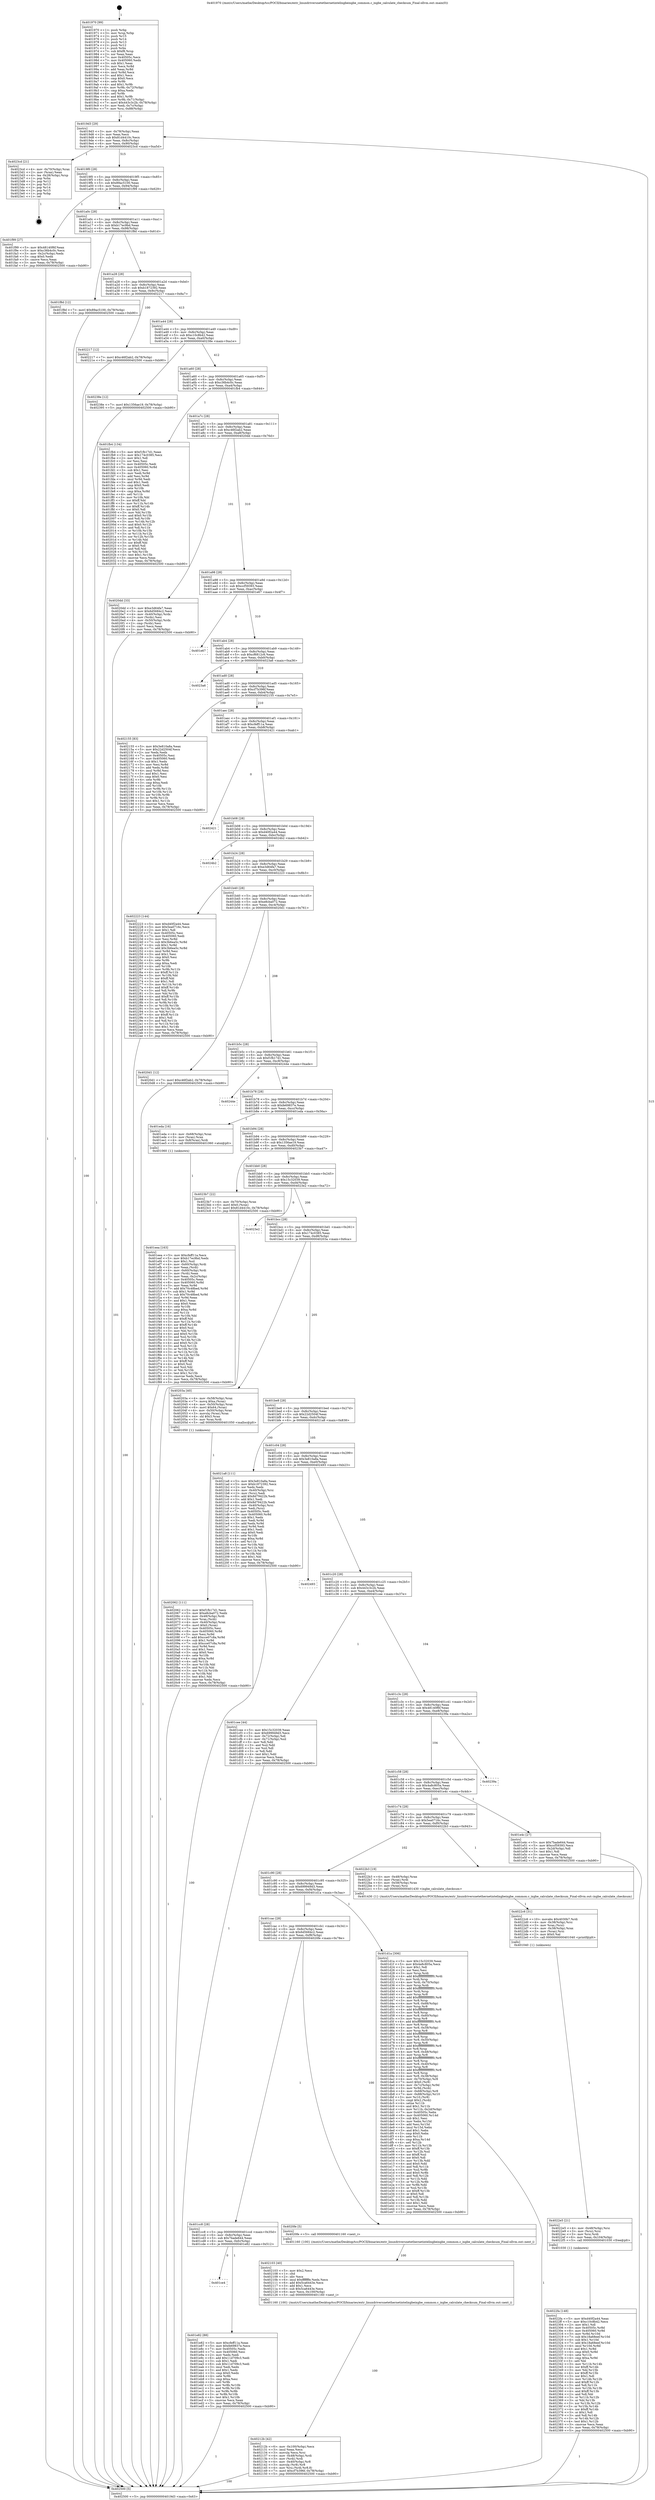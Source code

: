 digraph "0x401970" {
  label = "0x401970 (/mnt/c/Users/mathe/Desktop/tcc/POCII/binaries/extr_linuxdriversnetethernetintelixgbeixgbe_common.c_ixgbe_calculate_checksum_Final-ollvm.out::main(0))"
  labelloc = "t"
  node[shape=record]

  Entry [label="",width=0.3,height=0.3,shape=circle,fillcolor=black,style=filled]
  "0x4019d3" [label="{
     0x4019d3 [29]\l
     | [instrs]\l
     &nbsp;&nbsp;0x4019d3 \<+3\>: mov -0x78(%rbp),%eax\l
     &nbsp;&nbsp;0x4019d6 \<+2\>: mov %eax,%ecx\l
     &nbsp;&nbsp;0x4019d8 \<+6\>: sub $0x81d4410c,%ecx\l
     &nbsp;&nbsp;0x4019de \<+6\>: mov %eax,-0x8c(%rbp)\l
     &nbsp;&nbsp;0x4019e4 \<+6\>: mov %ecx,-0x90(%rbp)\l
     &nbsp;&nbsp;0x4019ea \<+6\>: je 00000000004023cd \<main+0xa5d\>\l
  }"]
  "0x4023cd" [label="{
     0x4023cd [21]\l
     | [instrs]\l
     &nbsp;&nbsp;0x4023cd \<+4\>: mov -0x70(%rbp),%rax\l
     &nbsp;&nbsp;0x4023d1 \<+2\>: mov (%rax),%eax\l
     &nbsp;&nbsp;0x4023d3 \<+4\>: lea -0x28(%rbp),%rsp\l
     &nbsp;&nbsp;0x4023d7 \<+1\>: pop %rbx\l
     &nbsp;&nbsp;0x4023d8 \<+2\>: pop %r12\l
     &nbsp;&nbsp;0x4023da \<+2\>: pop %r13\l
     &nbsp;&nbsp;0x4023dc \<+2\>: pop %r14\l
     &nbsp;&nbsp;0x4023de \<+2\>: pop %r15\l
     &nbsp;&nbsp;0x4023e0 \<+1\>: pop %rbp\l
     &nbsp;&nbsp;0x4023e1 \<+1\>: ret\l
  }"]
  "0x4019f0" [label="{
     0x4019f0 [28]\l
     | [instrs]\l
     &nbsp;&nbsp;0x4019f0 \<+5\>: jmp 00000000004019f5 \<main+0x85\>\l
     &nbsp;&nbsp;0x4019f5 \<+6\>: mov -0x8c(%rbp),%eax\l
     &nbsp;&nbsp;0x4019fb \<+5\>: sub $0x89ac5100,%eax\l
     &nbsp;&nbsp;0x401a00 \<+6\>: mov %eax,-0x94(%rbp)\l
     &nbsp;&nbsp;0x401a06 \<+6\>: je 0000000000401f99 \<main+0x629\>\l
  }"]
  Exit [label="",width=0.3,height=0.3,shape=circle,fillcolor=black,style=filled,peripheries=2]
  "0x401f99" [label="{
     0x401f99 [27]\l
     | [instrs]\l
     &nbsp;&nbsp;0x401f99 \<+5\>: mov $0x48140f6f,%eax\l
     &nbsp;&nbsp;0x401f9e \<+5\>: mov $0xc36b4c0c,%ecx\l
     &nbsp;&nbsp;0x401fa3 \<+3\>: mov -0x2c(%rbp),%edx\l
     &nbsp;&nbsp;0x401fa6 \<+3\>: cmp $0x0,%edx\l
     &nbsp;&nbsp;0x401fa9 \<+3\>: cmove %ecx,%eax\l
     &nbsp;&nbsp;0x401fac \<+3\>: mov %eax,-0x78(%rbp)\l
     &nbsp;&nbsp;0x401faf \<+5\>: jmp 0000000000402500 \<main+0xb90\>\l
  }"]
  "0x401a0c" [label="{
     0x401a0c [28]\l
     | [instrs]\l
     &nbsp;&nbsp;0x401a0c \<+5\>: jmp 0000000000401a11 \<main+0xa1\>\l
     &nbsp;&nbsp;0x401a11 \<+6\>: mov -0x8c(%rbp),%eax\l
     &nbsp;&nbsp;0x401a17 \<+5\>: sub $0xb17ec9bd,%eax\l
     &nbsp;&nbsp;0x401a1c \<+6\>: mov %eax,-0x98(%rbp)\l
     &nbsp;&nbsp;0x401a22 \<+6\>: je 0000000000401f8d \<main+0x61d\>\l
  }"]
  "0x4022fa" [label="{
     0x4022fa [148]\l
     | [instrs]\l
     &nbsp;&nbsp;0x4022fa \<+5\>: mov $0xd40f2a44,%eax\l
     &nbsp;&nbsp;0x4022ff \<+5\>: mov $0xc10c8b42,%ecx\l
     &nbsp;&nbsp;0x402304 \<+2\>: mov $0x1,%dl\l
     &nbsp;&nbsp;0x402306 \<+8\>: mov 0x40505c,%r8d\l
     &nbsp;&nbsp;0x40230e \<+8\>: mov 0x405060,%r9d\l
     &nbsp;&nbsp;0x402316 \<+3\>: mov %r8d,%r10d\l
     &nbsp;&nbsp;0x402319 \<+7\>: sub $0x18a68eef,%r10d\l
     &nbsp;&nbsp;0x402320 \<+4\>: sub $0x1,%r10d\l
     &nbsp;&nbsp;0x402324 \<+7\>: add $0x18a68eef,%r10d\l
     &nbsp;&nbsp;0x40232b \<+4\>: imul %r10d,%r8d\l
     &nbsp;&nbsp;0x40232f \<+4\>: and $0x1,%r8d\l
     &nbsp;&nbsp;0x402333 \<+4\>: cmp $0x0,%r8d\l
     &nbsp;&nbsp;0x402337 \<+4\>: sete %r11b\l
     &nbsp;&nbsp;0x40233b \<+4\>: cmp $0xa,%r9d\l
     &nbsp;&nbsp;0x40233f \<+3\>: setl %bl\l
     &nbsp;&nbsp;0x402342 \<+3\>: mov %r11b,%r14b\l
     &nbsp;&nbsp;0x402345 \<+4\>: xor $0xff,%r14b\l
     &nbsp;&nbsp;0x402349 \<+3\>: mov %bl,%r15b\l
     &nbsp;&nbsp;0x40234c \<+4\>: xor $0xff,%r15b\l
     &nbsp;&nbsp;0x402350 \<+3\>: xor $0x1,%dl\l
     &nbsp;&nbsp;0x402353 \<+3\>: mov %r14b,%r12b\l
     &nbsp;&nbsp;0x402356 \<+4\>: and $0xff,%r12b\l
     &nbsp;&nbsp;0x40235a \<+3\>: and %dl,%r11b\l
     &nbsp;&nbsp;0x40235d \<+3\>: mov %r15b,%r13b\l
     &nbsp;&nbsp;0x402360 \<+4\>: and $0xff,%r13b\l
     &nbsp;&nbsp;0x402364 \<+2\>: and %dl,%bl\l
     &nbsp;&nbsp;0x402366 \<+3\>: or %r11b,%r12b\l
     &nbsp;&nbsp;0x402369 \<+3\>: or %bl,%r13b\l
     &nbsp;&nbsp;0x40236c \<+3\>: xor %r13b,%r12b\l
     &nbsp;&nbsp;0x40236f \<+3\>: or %r15b,%r14b\l
     &nbsp;&nbsp;0x402372 \<+4\>: xor $0xff,%r14b\l
     &nbsp;&nbsp;0x402376 \<+3\>: or $0x1,%dl\l
     &nbsp;&nbsp;0x402379 \<+3\>: and %dl,%r14b\l
     &nbsp;&nbsp;0x40237c \<+3\>: or %r14b,%r12b\l
     &nbsp;&nbsp;0x40237f \<+4\>: test $0x1,%r12b\l
     &nbsp;&nbsp;0x402383 \<+3\>: cmovne %ecx,%eax\l
     &nbsp;&nbsp;0x402386 \<+3\>: mov %eax,-0x78(%rbp)\l
     &nbsp;&nbsp;0x402389 \<+5\>: jmp 0000000000402500 \<main+0xb90\>\l
  }"]
  "0x401f8d" [label="{
     0x401f8d [12]\l
     | [instrs]\l
     &nbsp;&nbsp;0x401f8d \<+7\>: movl $0x89ac5100,-0x78(%rbp)\l
     &nbsp;&nbsp;0x401f94 \<+5\>: jmp 0000000000402500 \<main+0xb90\>\l
  }"]
  "0x401a28" [label="{
     0x401a28 [28]\l
     | [instrs]\l
     &nbsp;&nbsp;0x401a28 \<+5\>: jmp 0000000000401a2d \<main+0xbd\>\l
     &nbsp;&nbsp;0x401a2d \<+6\>: mov -0x8c(%rbp),%eax\l
     &nbsp;&nbsp;0x401a33 \<+5\>: sub $0xb1872392,%eax\l
     &nbsp;&nbsp;0x401a38 \<+6\>: mov %eax,-0x9c(%rbp)\l
     &nbsp;&nbsp;0x401a3e \<+6\>: je 0000000000402217 \<main+0x8a7\>\l
  }"]
  "0x4022e5" [label="{
     0x4022e5 [21]\l
     | [instrs]\l
     &nbsp;&nbsp;0x4022e5 \<+4\>: mov -0x48(%rbp),%rsi\l
     &nbsp;&nbsp;0x4022e9 \<+3\>: mov (%rsi),%rsi\l
     &nbsp;&nbsp;0x4022ec \<+3\>: mov %rsi,%rdi\l
     &nbsp;&nbsp;0x4022ef \<+6\>: mov %eax,-0x104(%rbp)\l
     &nbsp;&nbsp;0x4022f5 \<+5\>: call 0000000000401030 \<free@plt\>\l
     | [calls]\l
     &nbsp;&nbsp;0x401030 \{1\} (unknown)\l
  }"]
  "0x402217" [label="{
     0x402217 [12]\l
     | [instrs]\l
     &nbsp;&nbsp;0x402217 \<+7\>: movl $0xc46f2ab2,-0x78(%rbp)\l
     &nbsp;&nbsp;0x40221e \<+5\>: jmp 0000000000402500 \<main+0xb90\>\l
  }"]
  "0x401a44" [label="{
     0x401a44 [28]\l
     | [instrs]\l
     &nbsp;&nbsp;0x401a44 \<+5\>: jmp 0000000000401a49 \<main+0xd9\>\l
     &nbsp;&nbsp;0x401a49 \<+6\>: mov -0x8c(%rbp),%eax\l
     &nbsp;&nbsp;0x401a4f \<+5\>: sub $0xc10c8b42,%eax\l
     &nbsp;&nbsp;0x401a54 \<+6\>: mov %eax,-0xa0(%rbp)\l
     &nbsp;&nbsp;0x401a5a \<+6\>: je 000000000040238e \<main+0xa1e\>\l
  }"]
  "0x4022c6" [label="{
     0x4022c6 [31]\l
     | [instrs]\l
     &nbsp;&nbsp;0x4022c6 \<+10\>: movabs $0x4030b7,%rdi\l
     &nbsp;&nbsp;0x4022d0 \<+4\>: mov -0x38(%rbp),%rsi\l
     &nbsp;&nbsp;0x4022d4 \<+3\>: mov %rax,(%rsi)\l
     &nbsp;&nbsp;0x4022d7 \<+4\>: mov -0x38(%rbp),%rax\l
     &nbsp;&nbsp;0x4022db \<+3\>: mov (%rax),%rsi\l
     &nbsp;&nbsp;0x4022de \<+2\>: mov $0x0,%al\l
     &nbsp;&nbsp;0x4022e0 \<+5\>: call 0000000000401040 \<printf@plt\>\l
     | [calls]\l
     &nbsp;&nbsp;0x401040 \{1\} (unknown)\l
  }"]
  "0x40238e" [label="{
     0x40238e [12]\l
     | [instrs]\l
     &nbsp;&nbsp;0x40238e \<+7\>: movl $0x1356ae19,-0x78(%rbp)\l
     &nbsp;&nbsp;0x402395 \<+5\>: jmp 0000000000402500 \<main+0xb90\>\l
  }"]
  "0x401a60" [label="{
     0x401a60 [28]\l
     | [instrs]\l
     &nbsp;&nbsp;0x401a60 \<+5\>: jmp 0000000000401a65 \<main+0xf5\>\l
     &nbsp;&nbsp;0x401a65 \<+6\>: mov -0x8c(%rbp),%eax\l
     &nbsp;&nbsp;0x401a6b \<+5\>: sub $0xc36b4c0c,%eax\l
     &nbsp;&nbsp;0x401a70 \<+6\>: mov %eax,-0xa4(%rbp)\l
     &nbsp;&nbsp;0x401a76 \<+6\>: je 0000000000401fb4 \<main+0x644\>\l
  }"]
  "0x40212b" [label="{
     0x40212b [42]\l
     | [instrs]\l
     &nbsp;&nbsp;0x40212b \<+6\>: mov -0x100(%rbp),%ecx\l
     &nbsp;&nbsp;0x402131 \<+3\>: imul %eax,%ecx\l
     &nbsp;&nbsp;0x402134 \<+3\>: movslq %ecx,%rsi\l
     &nbsp;&nbsp;0x402137 \<+4\>: mov -0x48(%rbp),%rdi\l
     &nbsp;&nbsp;0x40213b \<+3\>: mov (%rdi),%rdi\l
     &nbsp;&nbsp;0x40213e \<+4\>: mov -0x40(%rbp),%r8\l
     &nbsp;&nbsp;0x402142 \<+3\>: movslq (%r8),%r8\l
     &nbsp;&nbsp;0x402145 \<+4\>: mov %rsi,(%rdi,%r8,8)\l
     &nbsp;&nbsp;0x402149 \<+7\>: movl $0xcf7b396f,-0x78(%rbp)\l
     &nbsp;&nbsp;0x402150 \<+5\>: jmp 0000000000402500 \<main+0xb90\>\l
  }"]
  "0x401fb4" [label="{
     0x401fb4 [134]\l
     | [instrs]\l
     &nbsp;&nbsp;0x401fb4 \<+5\>: mov $0xf1fb17d1,%eax\l
     &nbsp;&nbsp;0x401fb9 \<+5\>: mov $0x174c0385,%ecx\l
     &nbsp;&nbsp;0x401fbe \<+2\>: mov $0x1,%dl\l
     &nbsp;&nbsp;0x401fc0 \<+2\>: xor %esi,%esi\l
     &nbsp;&nbsp;0x401fc2 \<+7\>: mov 0x40505c,%edi\l
     &nbsp;&nbsp;0x401fc9 \<+8\>: mov 0x405060,%r8d\l
     &nbsp;&nbsp;0x401fd1 \<+3\>: sub $0x1,%esi\l
     &nbsp;&nbsp;0x401fd4 \<+3\>: mov %edi,%r9d\l
     &nbsp;&nbsp;0x401fd7 \<+3\>: add %esi,%r9d\l
     &nbsp;&nbsp;0x401fda \<+4\>: imul %r9d,%edi\l
     &nbsp;&nbsp;0x401fde \<+3\>: and $0x1,%edi\l
     &nbsp;&nbsp;0x401fe1 \<+3\>: cmp $0x0,%edi\l
     &nbsp;&nbsp;0x401fe4 \<+4\>: sete %r10b\l
     &nbsp;&nbsp;0x401fe8 \<+4\>: cmp $0xa,%r8d\l
     &nbsp;&nbsp;0x401fec \<+4\>: setl %r11b\l
     &nbsp;&nbsp;0x401ff0 \<+3\>: mov %r10b,%bl\l
     &nbsp;&nbsp;0x401ff3 \<+3\>: xor $0xff,%bl\l
     &nbsp;&nbsp;0x401ff6 \<+3\>: mov %r11b,%r14b\l
     &nbsp;&nbsp;0x401ff9 \<+4\>: xor $0xff,%r14b\l
     &nbsp;&nbsp;0x401ffd \<+3\>: xor $0x0,%dl\l
     &nbsp;&nbsp;0x402000 \<+3\>: mov %bl,%r15b\l
     &nbsp;&nbsp;0x402003 \<+4\>: and $0x0,%r15b\l
     &nbsp;&nbsp;0x402007 \<+3\>: and %dl,%r10b\l
     &nbsp;&nbsp;0x40200a \<+3\>: mov %r14b,%r12b\l
     &nbsp;&nbsp;0x40200d \<+4\>: and $0x0,%r12b\l
     &nbsp;&nbsp;0x402011 \<+3\>: and %dl,%r11b\l
     &nbsp;&nbsp;0x402014 \<+3\>: or %r10b,%r15b\l
     &nbsp;&nbsp;0x402017 \<+3\>: or %r11b,%r12b\l
     &nbsp;&nbsp;0x40201a \<+3\>: xor %r12b,%r15b\l
     &nbsp;&nbsp;0x40201d \<+3\>: or %r14b,%bl\l
     &nbsp;&nbsp;0x402020 \<+3\>: xor $0xff,%bl\l
     &nbsp;&nbsp;0x402023 \<+3\>: or $0x0,%dl\l
     &nbsp;&nbsp;0x402026 \<+2\>: and %dl,%bl\l
     &nbsp;&nbsp;0x402028 \<+3\>: or %bl,%r15b\l
     &nbsp;&nbsp;0x40202b \<+4\>: test $0x1,%r15b\l
     &nbsp;&nbsp;0x40202f \<+3\>: cmovne %ecx,%eax\l
     &nbsp;&nbsp;0x402032 \<+3\>: mov %eax,-0x78(%rbp)\l
     &nbsp;&nbsp;0x402035 \<+5\>: jmp 0000000000402500 \<main+0xb90\>\l
  }"]
  "0x401a7c" [label="{
     0x401a7c [28]\l
     | [instrs]\l
     &nbsp;&nbsp;0x401a7c \<+5\>: jmp 0000000000401a81 \<main+0x111\>\l
     &nbsp;&nbsp;0x401a81 \<+6\>: mov -0x8c(%rbp),%eax\l
     &nbsp;&nbsp;0x401a87 \<+5\>: sub $0xc46f2ab2,%eax\l
     &nbsp;&nbsp;0x401a8c \<+6\>: mov %eax,-0xa8(%rbp)\l
     &nbsp;&nbsp;0x401a92 \<+6\>: je 00000000004020dd \<main+0x76d\>\l
  }"]
  "0x402103" [label="{
     0x402103 [40]\l
     | [instrs]\l
     &nbsp;&nbsp;0x402103 \<+5\>: mov $0x2,%ecx\l
     &nbsp;&nbsp;0x402108 \<+1\>: cltd\l
     &nbsp;&nbsp;0x402109 \<+2\>: idiv %ecx\l
     &nbsp;&nbsp;0x40210b \<+6\>: imul $0xfffffffe,%edx,%ecx\l
     &nbsp;&nbsp;0x402111 \<+6\>: add $0x5ca6443e,%ecx\l
     &nbsp;&nbsp;0x402117 \<+3\>: add $0x1,%ecx\l
     &nbsp;&nbsp;0x40211a \<+6\>: sub $0x5ca6443e,%ecx\l
     &nbsp;&nbsp;0x402120 \<+6\>: mov %ecx,-0x100(%rbp)\l
     &nbsp;&nbsp;0x402126 \<+5\>: call 0000000000401160 \<next_i\>\l
     | [calls]\l
     &nbsp;&nbsp;0x401160 \{100\} (/mnt/c/Users/mathe/Desktop/tcc/POCII/binaries/extr_linuxdriversnetethernetintelixgbeixgbe_common.c_ixgbe_calculate_checksum_Final-ollvm.out::next_i)\l
  }"]
  "0x4020dd" [label="{
     0x4020dd [33]\l
     | [instrs]\l
     &nbsp;&nbsp;0x4020dd \<+5\>: mov $0xe3d64fa7,%eax\l
     &nbsp;&nbsp;0x4020e2 \<+5\>: mov $0x6d5684c2,%ecx\l
     &nbsp;&nbsp;0x4020e7 \<+4\>: mov -0x40(%rbp),%rdx\l
     &nbsp;&nbsp;0x4020eb \<+2\>: mov (%rdx),%esi\l
     &nbsp;&nbsp;0x4020ed \<+4\>: mov -0x50(%rbp),%rdx\l
     &nbsp;&nbsp;0x4020f1 \<+2\>: cmp (%rdx),%esi\l
     &nbsp;&nbsp;0x4020f3 \<+3\>: cmovl %ecx,%eax\l
     &nbsp;&nbsp;0x4020f6 \<+3\>: mov %eax,-0x78(%rbp)\l
     &nbsp;&nbsp;0x4020f9 \<+5\>: jmp 0000000000402500 \<main+0xb90\>\l
  }"]
  "0x401a98" [label="{
     0x401a98 [28]\l
     | [instrs]\l
     &nbsp;&nbsp;0x401a98 \<+5\>: jmp 0000000000401a9d \<main+0x12d\>\l
     &nbsp;&nbsp;0x401a9d \<+6\>: mov -0x8c(%rbp),%eax\l
     &nbsp;&nbsp;0x401aa3 \<+5\>: sub $0xccf59393,%eax\l
     &nbsp;&nbsp;0x401aa8 \<+6\>: mov %eax,-0xac(%rbp)\l
     &nbsp;&nbsp;0x401aae \<+6\>: je 0000000000401e67 \<main+0x4f7\>\l
  }"]
  "0x402062" [label="{
     0x402062 [111]\l
     | [instrs]\l
     &nbsp;&nbsp;0x402062 \<+5\>: mov $0xf1fb17d1,%ecx\l
     &nbsp;&nbsp;0x402067 \<+5\>: mov $0xe8cba072,%edx\l
     &nbsp;&nbsp;0x40206c \<+4\>: mov -0x48(%rbp),%rdi\l
     &nbsp;&nbsp;0x402070 \<+3\>: mov %rax,(%rdi)\l
     &nbsp;&nbsp;0x402073 \<+4\>: mov -0x40(%rbp),%rax\l
     &nbsp;&nbsp;0x402077 \<+6\>: movl $0x0,(%rax)\l
     &nbsp;&nbsp;0x40207d \<+7\>: mov 0x40505c,%esi\l
     &nbsp;&nbsp;0x402084 \<+8\>: mov 0x405060,%r8d\l
     &nbsp;&nbsp;0x40208c \<+3\>: mov %esi,%r9d\l
     &nbsp;&nbsp;0x40208f \<+7\>: add $0xcce07c8a,%r9d\l
     &nbsp;&nbsp;0x402096 \<+4\>: sub $0x1,%r9d\l
     &nbsp;&nbsp;0x40209a \<+7\>: sub $0xcce07c8a,%r9d\l
     &nbsp;&nbsp;0x4020a1 \<+4\>: imul %r9d,%esi\l
     &nbsp;&nbsp;0x4020a5 \<+3\>: and $0x1,%esi\l
     &nbsp;&nbsp;0x4020a8 \<+3\>: cmp $0x0,%esi\l
     &nbsp;&nbsp;0x4020ab \<+4\>: sete %r10b\l
     &nbsp;&nbsp;0x4020af \<+4\>: cmp $0xa,%r8d\l
     &nbsp;&nbsp;0x4020b3 \<+4\>: setl %r11b\l
     &nbsp;&nbsp;0x4020b7 \<+3\>: mov %r10b,%bl\l
     &nbsp;&nbsp;0x4020ba \<+3\>: and %r11b,%bl\l
     &nbsp;&nbsp;0x4020bd \<+3\>: xor %r11b,%r10b\l
     &nbsp;&nbsp;0x4020c0 \<+3\>: or %r10b,%bl\l
     &nbsp;&nbsp;0x4020c3 \<+3\>: test $0x1,%bl\l
     &nbsp;&nbsp;0x4020c6 \<+3\>: cmovne %edx,%ecx\l
     &nbsp;&nbsp;0x4020c9 \<+3\>: mov %ecx,-0x78(%rbp)\l
     &nbsp;&nbsp;0x4020cc \<+5\>: jmp 0000000000402500 \<main+0xb90\>\l
  }"]
  "0x401e67" [label="{
     0x401e67\l
  }", style=dashed]
  "0x401ab4" [label="{
     0x401ab4 [28]\l
     | [instrs]\l
     &nbsp;&nbsp;0x401ab4 \<+5\>: jmp 0000000000401ab9 \<main+0x149\>\l
     &nbsp;&nbsp;0x401ab9 \<+6\>: mov -0x8c(%rbp),%eax\l
     &nbsp;&nbsp;0x401abf \<+5\>: sub $0xcf6812c6,%eax\l
     &nbsp;&nbsp;0x401ac4 \<+6\>: mov %eax,-0xb0(%rbp)\l
     &nbsp;&nbsp;0x401aca \<+6\>: je 00000000004023a6 \<main+0xa36\>\l
  }"]
  "0x401eea" [label="{
     0x401eea [163]\l
     | [instrs]\l
     &nbsp;&nbsp;0x401eea \<+5\>: mov $0xcfeff11a,%ecx\l
     &nbsp;&nbsp;0x401eef \<+5\>: mov $0xb17ec9bd,%edx\l
     &nbsp;&nbsp;0x401ef4 \<+3\>: mov $0x1,%sil\l
     &nbsp;&nbsp;0x401ef7 \<+4\>: mov -0x60(%rbp),%rdi\l
     &nbsp;&nbsp;0x401efb \<+2\>: mov %eax,(%rdi)\l
     &nbsp;&nbsp;0x401efd \<+4\>: mov -0x60(%rbp),%rdi\l
     &nbsp;&nbsp;0x401f01 \<+2\>: mov (%rdi),%eax\l
     &nbsp;&nbsp;0x401f03 \<+3\>: mov %eax,-0x2c(%rbp)\l
     &nbsp;&nbsp;0x401f06 \<+7\>: mov 0x40505c,%eax\l
     &nbsp;&nbsp;0x401f0d \<+8\>: mov 0x405060,%r8d\l
     &nbsp;&nbsp;0x401f15 \<+3\>: mov %eax,%r9d\l
     &nbsp;&nbsp;0x401f18 \<+7\>: add $0x70c48bed,%r9d\l
     &nbsp;&nbsp;0x401f1f \<+4\>: sub $0x1,%r9d\l
     &nbsp;&nbsp;0x401f23 \<+7\>: sub $0x70c48bed,%r9d\l
     &nbsp;&nbsp;0x401f2a \<+4\>: imul %r9d,%eax\l
     &nbsp;&nbsp;0x401f2e \<+3\>: and $0x1,%eax\l
     &nbsp;&nbsp;0x401f31 \<+3\>: cmp $0x0,%eax\l
     &nbsp;&nbsp;0x401f34 \<+4\>: sete %r10b\l
     &nbsp;&nbsp;0x401f38 \<+4\>: cmp $0xa,%r8d\l
     &nbsp;&nbsp;0x401f3c \<+4\>: setl %r11b\l
     &nbsp;&nbsp;0x401f40 \<+3\>: mov %r10b,%bl\l
     &nbsp;&nbsp;0x401f43 \<+3\>: xor $0xff,%bl\l
     &nbsp;&nbsp;0x401f46 \<+3\>: mov %r11b,%r14b\l
     &nbsp;&nbsp;0x401f49 \<+4\>: xor $0xff,%r14b\l
     &nbsp;&nbsp;0x401f4d \<+4\>: xor $0x0,%sil\l
     &nbsp;&nbsp;0x401f51 \<+3\>: mov %bl,%r15b\l
     &nbsp;&nbsp;0x401f54 \<+4\>: and $0x0,%r15b\l
     &nbsp;&nbsp;0x401f58 \<+3\>: and %sil,%r10b\l
     &nbsp;&nbsp;0x401f5b \<+3\>: mov %r14b,%r12b\l
     &nbsp;&nbsp;0x401f5e \<+4\>: and $0x0,%r12b\l
     &nbsp;&nbsp;0x401f62 \<+3\>: and %sil,%r11b\l
     &nbsp;&nbsp;0x401f65 \<+3\>: or %r10b,%r15b\l
     &nbsp;&nbsp;0x401f68 \<+3\>: or %r11b,%r12b\l
     &nbsp;&nbsp;0x401f6b \<+3\>: xor %r12b,%r15b\l
     &nbsp;&nbsp;0x401f6e \<+3\>: or %r14b,%bl\l
     &nbsp;&nbsp;0x401f71 \<+3\>: xor $0xff,%bl\l
     &nbsp;&nbsp;0x401f74 \<+4\>: or $0x0,%sil\l
     &nbsp;&nbsp;0x401f78 \<+3\>: and %sil,%bl\l
     &nbsp;&nbsp;0x401f7b \<+3\>: or %bl,%r15b\l
     &nbsp;&nbsp;0x401f7e \<+4\>: test $0x1,%r15b\l
     &nbsp;&nbsp;0x401f82 \<+3\>: cmovne %edx,%ecx\l
     &nbsp;&nbsp;0x401f85 \<+3\>: mov %ecx,-0x78(%rbp)\l
     &nbsp;&nbsp;0x401f88 \<+5\>: jmp 0000000000402500 \<main+0xb90\>\l
  }"]
  "0x4023a6" [label="{
     0x4023a6\l
  }", style=dashed]
  "0x401ad0" [label="{
     0x401ad0 [28]\l
     | [instrs]\l
     &nbsp;&nbsp;0x401ad0 \<+5\>: jmp 0000000000401ad5 \<main+0x165\>\l
     &nbsp;&nbsp;0x401ad5 \<+6\>: mov -0x8c(%rbp),%eax\l
     &nbsp;&nbsp;0x401adb \<+5\>: sub $0xcf7b396f,%eax\l
     &nbsp;&nbsp;0x401ae0 \<+6\>: mov %eax,-0xb4(%rbp)\l
     &nbsp;&nbsp;0x401ae6 \<+6\>: je 0000000000402155 \<main+0x7e5\>\l
  }"]
  "0x401ce4" [label="{
     0x401ce4\l
  }", style=dashed]
  "0x402155" [label="{
     0x402155 [83]\l
     | [instrs]\l
     &nbsp;&nbsp;0x402155 \<+5\>: mov $0x3e810a8a,%eax\l
     &nbsp;&nbsp;0x40215a \<+5\>: mov $0x22d2504f,%ecx\l
     &nbsp;&nbsp;0x40215f \<+2\>: xor %edx,%edx\l
     &nbsp;&nbsp;0x402161 \<+7\>: mov 0x40505c,%esi\l
     &nbsp;&nbsp;0x402168 \<+7\>: mov 0x405060,%edi\l
     &nbsp;&nbsp;0x40216f \<+3\>: sub $0x1,%edx\l
     &nbsp;&nbsp;0x402172 \<+3\>: mov %esi,%r8d\l
     &nbsp;&nbsp;0x402175 \<+3\>: add %edx,%r8d\l
     &nbsp;&nbsp;0x402178 \<+4\>: imul %r8d,%esi\l
     &nbsp;&nbsp;0x40217c \<+3\>: and $0x1,%esi\l
     &nbsp;&nbsp;0x40217f \<+3\>: cmp $0x0,%esi\l
     &nbsp;&nbsp;0x402182 \<+4\>: sete %r9b\l
     &nbsp;&nbsp;0x402186 \<+3\>: cmp $0xa,%edi\l
     &nbsp;&nbsp;0x402189 \<+4\>: setl %r10b\l
     &nbsp;&nbsp;0x40218d \<+3\>: mov %r9b,%r11b\l
     &nbsp;&nbsp;0x402190 \<+3\>: and %r10b,%r11b\l
     &nbsp;&nbsp;0x402193 \<+3\>: xor %r10b,%r9b\l
     &nbsp;&nbsp;0x402196 \<+3\>: or %r9b,%r11b\l
     &nbsp;&nbsp;0x402199 \<+4\>: test $0x1,%r11b\l
     &nbsp;&nbsp;0x40219d \<+3\>: cmovne %ecx,%eax\l
     &nbsp;&nbsp;0x4021a0 \<+3\>: mov %eax,-0x78(%rbp)\l
     &nbsp;&nbsp;0x4021a3 \<+5\>: jmp 0000000000402500 \<main+0xb90\>\l
  }"]
  "0x401aec" [label="{
     0x401aec [28]\l
     | [instrs]\l
     &nbsp;&nbsp;0x401aec \<+5\>: jmp 0000000000401af1 \<main+0x181\>\l
     &nbsp;&nbsp;0x401af1 \<+6\>: mov -0x8c(%rbp),%eax\l
     &nbsp;&nbsp;0x401af7 \<+5\>: sub $0xcfeff11a,%eax\l
     &nbsp;&nbsp;0x401afc \<+6\>: mov %eax,-0xb8(%rbp)\l
     &nbsp;&nbsp;0x401b02 \<+6\>: je 0000000000402421 \<main+0xab1\>\l
  }"]
  "0x401e82" [label="{
     0x401e82 [88]\l
     | [instrs]\l
     &nbsp;&nbsp;0x401e82 \<+5\>: mov $0xcfeff11a,%eax\l
     &nbsp;&nbsp;0x401e87 \<+5\>: mov $0xfe69837e,%ecx\l
     &nbsp;&nbsp;0x401e8c \<+7\>: mov 0x40505c,%edx\l
     &nbsp;&nbsp;0x401e93 \<+7\>: mov 0x405060,%esi\l
     &nbsp;&nbsp;0x401e9a \<+2\>: mov %edx,%edi\l
     &nbsp;&nbsp;0x401e9c \<+6\>: add $0x11d709c3,%edi\l
     &nbsp;&nbsp;0x401ea2 \<+3\>: sub $0x1,%edi\l
     &nbsp;&nbsp;0x401ea5 \<+6\>: sub $0x11d709c3,%edi\l
     &nbsp;&nbsp;0x401eab \<+3\>: imul %edi,%edx\l
     &nbsp;&nbsp;0x401eae \<+3\>: and $0x1,%edx\l
     &nbsp;&nbsp;0x401eb1 \<+3\>: cmp $0x0,%edx\l
     &nbsp;&nbsp;0x401eb4 \<+4\>: sete %r8b\l
     &nbsp;&nbsp;0x401eb8 \<+3\>: cmp $0xa,%esi\l
     &nbsp;&nbsp;0x401ebb \<+4\>: setl %r9b\l
     &nbsp;&nbsp;0x401ebf \<+3\>: mov %r8b,%r10b\l
     &nbsp;&nbsp;0x401ec2 \<+3\>: and %r9b,%r10b\l
     &nbsp;&nbsp;0x401ec5 \<+3\>: xor %r9b,%r8b\l
     &nbsp;&nbsp;0x401ec8 \<+3\>: or %r8b,%r10b\l
     &nbsp;&nbsp;0x401ecb \<+4\>: test $0x1,%r10b\l
     &nbsp;&nbsp;0x401ecf \<+3\>: cmovne %ecx,%eax\l
     &nbsp;&nbsp;0x401ed2 \<+3\>: mov %eax,-0x78(%rbp)\l
     &nbsp;&nbsp;0x401ed5 \<+5\>: jmp 0000000000402500 \<main+0xb90\>\l
  }"]
  "0x402421" [label="{
     0x402421\l
  }", style=dashed]
  "0x401b08" [label="{
     0x401b08 [28]\l
     | [instrs]\l
     &nbsp;&nbsp;0x401b08 \<+5\>: jmp 0000000000401b0d \<main+0x19d\>\l
     &nbsp;&nbsp;0x401b0d \<+6\>: mov -0x8c(%rbp),%eax\l
     &nbsp;&nbsp;0x401b13 \<+5\>: sub $0xd40f2a44,%eax\l
     &nbsp;&nbsp;0x401b18 \<+6\>: mov %eax,-0xbc(%rbp)\l
     &nbsp;&nbsp;0x401b1e \<+6\>: je 00000000004024b2 \<main+0xb42\>\l
  }"]
  "0x401cc8" [label="{
     0x401cc8 [28]\l
     | [instrs]\l
     &nbsp;&nbsp;0x401cc8 \<+5\>: jmp 0000000000401ccd \<main+0x35d\>\l
     &nbsp;&nbsp;0x401ccd \<+6\>: mov -0x8c(%rbp),%eax\l
     &nbsp;&nbsp;0x401cd3 \<+5\>: sub $0x7bade644,%eax\l
     &nbsp;&nbsp;0x401cd8 \<+6\>: mov %eax,-0xfc(%rbp)\l
     &nbsp;&nbsp;0x401cde \<+6\>: je 0000000000401e82 \<main+0x512\>\l
  }"]
  "0x4024b2" [label="{
     0x4024b2\l
  }", style=dashed]
  "0x401b24" [label="{
     0x401b24 [28]\l
     | [instrs]\l
     &nbsp;&nbsp;0x401b24 \<+5\>: jmp 0000000000401b29 \<main+0x1b9\>\l
     &nbsp;&nbsp;0x401b29 \<+6\>: mov -0x8c(%rbp),%eax\l
     &nbsp;&nbsp;0x401b2f \<+5\>: sub $0xe3d64fa7,%eax\l
     &nbsp;&nbsp;0x401b34 \<+6\>: mov %eax,-0xc0(%rbp)\l
     &nbsp;&nbsp;0x401b3a \<+6\>: je 0000000000402223 \<main+0x8b3\>\l
  }"]
  "0x4020fe" [label="{
     0x4020fe [5]\l
     | [instrs]\l
     &nbsp;&nbsp;0x4020fe \<+5\>: call 0000000000401160 \<next_i\>\l
     | [calls]\l
     &nbsp;&nbsp;0x401160 \{100\} (/mnt/c/Users/mathe/Desktop/tcc/POCII/binaries/extr_linuxdriversnetethernetintelixgbeixgbe_common.c_ixgbe_calculate_checksum_Final-ollvm.out::next_i)\l
  }"]
  "0x402223" [label="{
     0x402223 [144]\l
     | [instrs]\l
     &nbsp;&nbsp;0x402223 \<+5\>: mov $0xd40f2a44,%eax\l
     &nbsp;&nbsp;0x402228 \<+5\>: mov $0x5ea0716c,%ecx\l
     &nbsp;&nbsp;0x40222d \<+2\>: mov $0x1,%dl\l
     &nbsp;&nbsp;0x40222f \<+7\>: mov 0x40505c,%esi\l
     &nbsp;&nbsp;0x402236 \<+7\>: mov 0x405060,%edi\l
     &nbsp;&nbsp;0x40223d \<+3\>: mov %esi,%r8d\l
     &nbsp;&nbsp;0x402240 \<+7\>: sub $0x3b6ea5c,%r8d\l
     &nbsp;&nbsp;0x402247 \<+4\>: sub $0x1,%r8d\l
     &nbsp;&nbsp;0x40224b \<+7\>: add $0x3b6ea5c,%r8d\l
     &nbsp;&nbsp;0x402252 \<+4\>: imul %r8d,%esi\l
     &nbsp;&nbsp;0x402256 \<+3\>: and $0x1,%esi\l
     &nbsp;&nbsp;0x402259 \<+3\>: cmp $0x0,%esi\l
     &nbsp;&nbsp;0x40225c \<+4\>: sete %r9b\l
     &nbsp;&nbsp;0x402260 \<+3\>: cmp $0xa,%edi\l
     &nbsp;&nbsp;0x402263 \<+4\>: setl %r10b\l
     &nbsp;&nbsp;0x402267 \<+3\>: mov %r9b,%r11b\l
     &nbsp;&nbsp;0x40226a \<+4\>: xor $0xff,%r11b\l
     &nbsp;&nbsp;0x40226e \<+3\>: mov %r10b,%bl\l
     &nbsp;&nbsp;0x402271 \<+3\>: xor $0xff,%bl\l
     &nbsp;&nbsp;0x402274 \<+3\>: xor $0x1,%dl\l
     &nbsp;&nbsp;0x402277 \<+3\>: mov %r11b,%r14b\l
     &nbsp;&nbsp;0x40227a \<+4\>: and $0xff,%r14b\l
     &nbsp;&nbsp;0x40227e \<+3\>: and %dl,%r9b\l
     &nbsp;&nbsp;0x402281 \<+3\>: mov %bl,%r15b\l
     &nbsp;&nbsp;0x402284 \<+4\>: and $0xff,%r15b\l
     &nbsp;&nbsp;0x402288 \<+3\>: and %dl,%r10b\l
     &nbsp;&nbsp;0x40228b \<+3\>: or %r9b,%r14b\l
     &nbsp;&nbsp;0x40228e \<+3\>: or %r10b,%r15b\l
     &nbsp;&nbsp;0x402291 \<+3\>: xor %r15b,%r14b\l
     &nbsp;&nbsp;0x402294 \<+3\>: or %bl,%r11b\l
     &nbsp;&nbsp;0x402297 \<+4\>: xor $0xff,%r11b\l
     &nbsp;&nbsp;0x40229b \<+3\>: or $0x1,%dl\l
     &nbsp;&nbsp;0x40229e \<+3\>: and %dl,%r11b\l
     &nbsp;&nbsp;0x4022a1 \<+3\>: or %r11b,%r14b\l
     &nbsp;&nbsp;0x4022a4 \<+4\>: test $0x1,%r14b\l
     &nbsp;&nbsp;0x4022a8 \<+3\>: cmovne %ecx,%eax\l
     &nbsp;&nbsp;0x4022ab \<+3\>: mov %eax,-0x78(%rbp)\l
     &nbsp;&nbsp;0x4022ae \<+5\>: jmp 0000000000402500 \<main+0xb90\>\l
  }"]
  "0x401b40" [label="{
     0x401b40 [28]\l
     | [instrs]\l
     &nbsp;&nbsp;0x401b40 \<+5\>: jmp 0000000000401b45 \<main+0x1d5\>\l
     &nbsp;&nbsp;0x401b45 \<+6\>: mov -0x8c(%rbp),%eax\l
     &nbsp;&nbsp;0x401b4b \<+5\>: sub $0xe8cba072,%eax\l
     &nbsp;&nbsp;0x401b50 \<+6\>: mov %eax,-0xc4(%rbp)\l
     &nbsp;&nbsp;0x401b56 \<+6\>: je 00000000004020d1 \<main+0x761\>\l
  }"]
  "0x401cac" [label="{
     0x401cac [28]\l
     | [instrs]\l
     &nbsp;&nbsp;0x401cac \<+5\>: jmp 0000000000401cb1 \<main+0x341\>\l
     &nbsp;&nbsp;0x401cb1 \<+6\>: mov -0x8c(%rbp),%eax\l
     &nbsp;&nbsp;0x401cb7 \<+5\>: sub $0x6d5684c2,%eax\l
     &nbsp;&nbsp;0x401cbc \<+6\>: mov %eax,-0xf8(%rbp)\l
     &nbsp;&nbsp;0x401cc2 \<+6\>: je 00000000004020fe \<main+0x78e\>\l
  }"]
  "0x4020d1" [label="{
     0x4020d1 [12]\l
     | [instrs]\l
     &nbsp;&nbsp;0x4020d1 \<+7\>: movl $0xc46f2ab2,-0x78(%rbp)\l
     &nbsp;&nbsp;0x4020d8 \<+5\>: jmp 0000000000402500 \<main+0xb90\>\l
  }"]
  "0x401b5c" [label="{
     0x401b5c [28]\l
     | [instrs]\l
     &nbsp;&nbsp;0x401b5c \<+5\>: jmp 0000000000401b61 \<main+0x1f1\>\l
     &nbsp;&nbsp;0x401b61 \<+6\>: mov -0x8c(%rbp),%eax\l
     &nbsp;&nbsp;0x401b67 \<+5\>: sub $0xf1fb17d1,%eax\l
     &nbsp;&nbsp;0x401b6c \<+6\>: mov %eax,-0xc8(%rbp)\l
     &nbsp;&nbsp;0x401b72 \<+6\>: je 000000000040244e \<main+0xade\>\l
  }"]
  "0x401d1a" [label="{
     0x401d1a [306]\l
     | [instrs]\l
     &nbsp;&nbsp;0x401d1a \<+5\>: mov $0x15c32039,%eax\l
     &nbsp;&nbsp;0x401d1f \<+5\>: mov $0x4a8c805a,%ecx\l
     &nbsp;&nbsp;0x401d24 \<+2\>: mov $0x1,%dl\l
     &nbsp;&nbsp;0x401d26 \<+2\>: xor %esi,%esi\l
     &nbsp;&nbsp;0x401d28 \<+3\>: mov %rsp,%rdi\l
     &nbsp;&nbsp;0x401d2b \<+4\>: add $0xfffffffffffffff0,%rdi\l
     &nbsp;&nbsp;0x401d2f \<+3\>: mov %rdi,%rsp\l
     &nbsp;&nbsp;0x401d32 \<+4\>: mov %rdi,-0x70(%rbp)\l
     &nbsp;&nbsp;0x401d36 \<+3\>: mov %rsp,%rdi\l
     &nbsp;&nbsp;0x401d39 \<+4\>: add $0xfffffffffffffff0,%rdi\l
     &nbsp;&nbsp;0x401d3d \<+3\>: mov %rdi,%rsp\l
     &nbsp;&nbsp;0x401d40 \<+3\>: mov %rsp,%r8\l
     &nbsp;&nbsp;0x401d43 \<+4\>: add $0xfffffffffffffff0,%r8\l
     &nbsp;&nbsp;0x401d47 \<+3\>: mov %r8,%rsp\l
     &nbsp;&nbsp;0x401d4a \<+4\>: mov %r8,-0x68(%rbp)\l
     &nbsp;&nbsp;0x401d4e \<+3\>: mov %rsp,%r8\l
     &nbsp;&nbsp;0x401d51 \<+4\>: add $0xfffffffffffffff0,%r8\l
     &nbsp;&nbsp;0x401d55 \<+3\>: mov %r8,%rsp\l
     &nbsp;&nbsp;0x401d58 \<+4\>: mov %r8,-0x60(%rbp)\l
     &nbsp;&nbsp;0x401d5c \<+3\>: mov %rsp,%r8\l
     &nbsp;&nbsp;0x401d5f \<+4\>: add $0xfffffffffffffff0,%r8\l
     &nbsp;&nbsp;0x401d63 \<+3\>: mov %r8,%rsp\l
     &nbsp;&nbsp;0x401d66 \<+4\>: mov %r8,-0x58(%rbp)\l
     &nbsp;&nbsp;0x401d6a \<+3\>: mov %rsp,%r8\l
     &nbsp;&nbsp;0x401d6d \<+4\>: add $0xfffffffffffffff0,%r8\l
     &nbsp;&nbsp;0x401d71 \<+3\>: mov %r8,%rsp\l
     &nbsp;&nbsp;0x401d74 \<+4\>: mov %r8,-0x50(%rbp)\l
     &nbsp;&nbsp;0x401d78 \<+3\>: mov %rsp,%r8\l
     &nbsp;&nbsp;0x401d7b \<+4\>: add $0xfffffffffffffff0,%r8\l
     &nbsp;&nbsp;0x401d7f \<+3\>: mov %r8,%rsp\l
     &nbsp;&nbsp;0x401d82 \<+4\>: mov %r8,-0x48(%rbp)\l
     &nbsp;&nbsp;0x401d86 \<+3\>: mov %rsp,%r8\l
     &nbsp;&nbsp;0x401d89 \<+4\>: add $0xfffffffffffffff0,%r8\l
     &nbsp;&nbsp;0x401d8d \<+3\>: mov %r8,%rsp\l
     &nbsp;&nbsp;0x401d90 \<+4\>: mov %r8,-0x40(%rbp)\l
     &nbsp;&nbsp;0x401d94 \<+3\>: mov %rsp,%r8\l
     &nbsp;&nbsp;0x401d97 \<+4\>: add $0xfffffffffffffff0,%r8\l
     &nbsp;&nbsp;0x401d9b \<+3\>: mov %r8,%rsp\l
     &nbsp;&nbsp;0x401d9e \<+4\>: mov %r8,-0x38(%rbp)\l
     &nbsp;&nbsp;0x401da2 \<+4\>: mov -0x70(%rbp),%r8\l
     &nbsp;&nbsp;0x401da6 \<+7\>: movl $0x0,(%r8)\l
     &nbsp;&nbsp;0x401dad \<+4\>: mov -0x7c(%rbp),%r9d\l
     &nbsp;&nbsp;0x401db1 \<+3\>: mov %r9d,(%rdi)\l
     &nbsp;&nbsp;0x401db4 \<+4\>: mov -0x68(%rbp),%r8\l
     &nbsp;&nbsp;0x401db8 \<+7\>: mov -0x88(%rbp),%r10\l
     &nbsp;&nbsp;0x401dbf \<+3\>: mov %r10,(%r8)\l
     &nbsp;&nbsp;0x401dc2 \<+3\>: cmpl $0x2,(%rdi)\l
     &nbsp;&nbsp;0x401dc5 \<+4\>: setne %r11b\l
     &nbsp;&nbsp;0x401dc9 \<+4\>: and $0x1,%r11b\l
     &nbsp;&nbsp;0x401dcd \<+4\>: mov %r11b,-0x2d(%rbp)\l
     &nbsp;&nbsp;0x401dd1 \<+7\>: mov 0x40505c,%ebx\l
     &nbsp;&nbsp;0x401dd8 \<+8\>: mov 0x405060,%r14d\l
     &nbsp;&nbsp;0x401de0 \<+3\>: sub $0x1,%esi\l
     &nbsp;&nbsp;0x401de3 \<+3\>: mov %ebx,%r15d\l
     &nbsp;&nbsp;0x401de6 \<+3\>: add %esi,%r15d\l
     &nbsp;&nbsp;0x401de9 \<+4\>: imul %r15d,%ebx\l
     &nbsp;&nbsp;0x401ded \<+3\>: and $0x1,%ebx\l
     &nbsp;&nbsp;0x401df0 \<+3\>: cmp $0x0,%ebx\l
     &nbsp;&nbsp;0x401df3 \<+4\>: sete %r11b\l
     &nbsp;&nbsp;0x401df7 \<+4\>: cmp $0xa,%r14d\l
     &nbsp;&nbsp;0x401dfb \<+4\>: setl %r12b\l
     &nbsp;&nbsp;0x401dff \<+3\>: mov %r11b,%r13b\l
     &nbsp;&nbsp;0x401e02 \<+4\>: xor $0xff,%r13b\l
     &nbsp;&nbsp;0x401e06 \<+3\>: mov %r12b,%sil\l
     &nbsp;&nbsp;0x401e09 \<+4\>: xor $0xff,%sil\l
     &nbsp;&nbsp;0x401e0d \<+3\>: xor $0x0,%dl\l
     &nbsp;&nbsp;0x401e10 \<+3\>: mov %r13b,%dil\l
     &nbsp;&nbsp;0x401e13 \<+4\>: and $0x0,%dil\l
     &nbsp;&nbsp;0x401e17 \<+3\>: and %dl,%r11b\l
     &nbsp;&nbsp;0x401e1a \<+3\>: mov %sil,%r8b\l
     &nbsp;&nbsp;0x401e1d \<+4\>: and $0x0,%r8b\l
     &nbsp;&nbsp;0x401e21 \<+3\>: and %dl,%r12b\l
     &nbsp;&nbsp;0x401e24 \<+3\>: or %r11b,%dil\l
     &nbsp;&nbsp;0x401e27 \<+3\>: or %r12b,%r8b\l
     &nbsp;&nbsp;0x401e2a \<+3\>: xor %r8b,%dil\l
     &nbsp;&nbsp;0x401e2d \<+3\>: or %sil,%r13b\l
     &nbsp;&nbsp;0x401e30 \<+4\>: xor $0xff,%r13b\l
     &nbsp;&nbsp;0x401e34 \<+3\>: or $0x0,%dl\l
     &nbsp;&nbsp;0x401e37 \<+3\>: and %dl,%r13b\l
     &nbsp;&nbsp;0x401e3a \<+3\>: or %r13b,%dil\l
     &nbsp;&nbsp;0x401e3d \<+4\>: test $0x1,%dil\l
     &nbsp;&nbsp;0x401e41 \<+3\>: cmovne %ecx,%eax\l
     &nbsp;&nbsp;0x401e44 \<+3\>: mov %eax,-0x78(%rbp)\l
     &nbsp;&nbsp;0x401e47 \<+5\>: jmp 0000000000402500 \<main+0xb90\>\l
  }"]
  "0x40244e" [label="{
     0x40244e\l
  }", style=dashed]
  "0x401b78" [label="{
     0x401b78 [28]\l
     | [instrs]\l
     &nbsp;&nbsp;0x401b78 \<+5\>: jmp 0000000000401b7d \<main+0x20d\>\l
     &nbsp;&nbsp;0x401b7d \<+6\>: mov -0x8c(%rbp),%eax\l
     &nbsp;&nbsp;0x401b83 \<+5\>: sub $0xfe69837e,%eax\l
     &nbsp;&nbsp;0x401b88 \<+6\>: mov %eax,-0xcc(%rbp)\l
     &nbsp;&nbsp;0x401b8e \<+6\>: je 0000000000401eda \<main+0x56a\>\l
  }"]
  "0x401c90" [label="{
     0x401c90 [28]\l
     | [instrs]\l
     &nbsp;&nbsp;0x401c90 \<+5\>: jmp 0000000000401c95 \<main+0x325\>\l
     &nbsp;&nbsp;0x401c95 \<+6\>: mov -0x8c(%rbp),%eax\l
     &nbsp;&nbsp;0x401c9b \<+5\>: sub $0x699949d3,%eax\l
     &nbsp;&nbsp;0x401ca0 \<+6\>: mov %eax,-0xf4(%rbp)\l
     &nbsp;&nbsp;0x401ca6 \<+6\>: je 0000000000401d1a \<main+0x3aa\>\l
  }"]
  "0x401eda" [label="{
     0x401eda [16]\l
     | [instrs]\l
     &nbsp;&nbsp;0x401eda \<+4\>: mov -0x68(%rbp),%rax\l
     &nbsp;&nbsp;0x401ede \<+3\>: mov (%rax),%rax\l
     &nbsp;&nbsp;0x401ee1 \<+4\>: mov 0x8(%rax),%rdi\l
     &nbsp;&nbsp;0x401ee5 \<+5\>: call 0000000000401060 \<atoi@plt\>\l
     | [calls]\l
     &nbsp;&nbsp;0x401060 \{1\} (unknown)\l
  }"]
  "0x401b94" [label="{
     0x401b94 [28]\l
     | [instrs]\l
     &nbsp;&nbsp;0x401b94 \<+5\>: jmp 0000000000401b99 \<main+0x229\>\l
     &nbsp;&nbsp;0x401b99 \<+6\>: mov -0x8c(%rbp),%eax\l
     &nbsp;&nbsp;0x401b9f \<+5\>: sub $0x1356ae19,%eax\l
     &nbsp;&nbsp;0x401ba4 \<+6\>: mov %eax,-0xd0(%rbp)\l
     &nbsp;&nbsp;0x401baa \<+6\>: je 00000000004023b7 \<main+0xa47\>\l
  }"]
  "0x4022b3" [label="{
     0x4022b3 [19]\l
     | [instrs]\l
     &nbsp;&nbsp;0x4022b3 \<+4\>: mov -0x48(%rbp),%rax\l
     &nbsp;&nbsp;0x4022b7 \<+3\>: mov (%rax),%rdi\l
     &nbsp;&nbsp;0x4022ba \<+4\>: mov -0x58(%rbp),%rax\l
     &nbsp;&nbsp;0x4022be \<+3\>: mov (%rax),%rsi\l
     &nbsp;&nbsp;0x4022c1 \<+5\>: call 0000000000401430 \<ixgbe_calculate_checksum\>\l
     | [calls]\l
     &nbsp;&nbsp;0x401430 \{1\} (/mnt/c/Users/mathe/Desktop/tcc/POCII/binaries/extr_linuxdriversnetethernetintelixgbeixgbe_common.c_ixgbe_calculate_checksum_Final-ollvm.out::ixgbe_calculate_checksum)\l
  }"]
  "0x4023b7" [label="{
     0x4023b7 [22]\l
     | [instrs]\l
     &nbsp;&nbsp;0x4023b7 \<+4\>: mov -0x70(%rbp),%rax\l
     &nbsp;&nbsp;0x4023bb \<+6\>: movl $0x0,(%rax)\l
     &nbsp;&nbsp;0x4023c1 \<+7\>: movl $0x81d4410c,-0x78(%rbp)\l
     &nbsp;&nbsp;0x4023c8 \<+5\>: jmp 0000000000402500 \<main+0xb90\>\l
  }"]
  "0x401bb0" [label="{
     0x401bb0 [28]\l
     | [instrs]\l
     &nbsp;&nbsp;0x401bb0 \<+5\>: jmp 0000000000401bb5 \<main+0x245\>\l
     &nbsp;&nbsp;0x401bb5 \<+6\>: mov -0x8c(%rbp),%eax\l
     &nbsp;&nbsp;0x401bbb \<+5\>: sub $0x15c32039,%eax\l
     &nbsp;&nbsp;0x401bc0 \<+6\>: mov %eax,-0xd4(%rbp)\l
     &nbsp;&nbsp;0x401bc6 \<+6\>: je 00000000004023e2 \<main+0xa72\>\l
  }"]
  "0x401c74" [label="{
     0x401c74 [28]\l
     | [instrs]\l
     &nbsp;&nbsp;0x401c74 \<+5\>: jmp 0000000000401c79 \<main+0x309\>\l
     &nbsp;&nbsp;0x401c79 \<+6\>: mov -0x8c(%rbp),%eax\l
     &nbsp;&nbsp;0x401c7f \<+5\>: sub $0x5ea0716c,%eax\l
     &nbsp;&nbsp;0x401c84 \<+6\>: mov %eax,-0xf0(%rbp)\l
     &nbsp;&nbsp;0x401c8a \<+6\>: je 00000000004022b3 \<main+0x943\>\l
  }"]
  "0x4023e2" [label="{
     0x4023e2\l
  }", style=dashed]
  "0x401bcc" [label="{
     0x401bcc [28]\l
     | [instrs]\l
     &nbsp;&nbsp;0x401bcc \<+5\>: jmp 0000000000401bd1 \<main+0x261\>\l
     &nbsp;&nbsp;0x401bd1 \<+6\>: mov -0x8c(%rbp),%eax\l
     &nbsp;&nbsp;0x401bd7 \<+5\>: sub $0x174c0385,%eax\l
     &nbsp;&nbsp;0x401bdc \<+6\>: mov %eax,-0xd8(%rbp)\l
     &nbsp;&nbsp;0x401be2 \<+6\>: je 000000000040203a \<main+0x6ca\>\l
  }"]
  "0x401e4c" [label="{
     0x401e4c [27]\l
     | [instrs]\l
     &nbsp;&nbsp;0x401e4c \<+5\>: mov $0x7bade644,%eax\l
     &nbsp;&nbsp;0x401e51 \<+5\>: mov $0xccf59393,%ecx\l
     &nbsp;&nbsp;0x401e56 \<+3\>: mov -0x2d(%rbp),%dl\l
     &nbsp;&nbsp;0x401e59 \<+3\>: test $0x1,%dl\l
     &nbsp;&nbsp;0x401e5c \<+3\>: cmovne %ecx,%eax\l
     &nbsp;&nbsp;0x401e5f \<+3\>: mov %eax,-0x78(%rbp)\l
     &nbsp;&nbsp;0x401e62 \<+5\>: jmp 0000000000402500 \<main+0xb90\>\l
  }"]
  "0x40203a" [label="{
     0x40203a [40]\l
     | [instrs]\l
     &nbsp;&nbsp;0x40203a \<+4\>: mov -0x58(%rbp),%rax\l
     &nbsp;&nbsp;0x40203e \<+7\>: movq $0xa,(%rax)\l
     &nbsp;&nbsp;0x402045 \<+4\>: mov -0x50(%rbp),%rax\l
     &nbsp;&nbsp;0x402049 \<+6\>: movl $0x64,(%rax)\l
     &nbsp;&nbsp;0x40204f \<+4\>: mov -0x50(%rbp),%rax\l
     &nbsp;&nbsp;0x402053 \<+3\>: movslq (%rax),%rax\l
     &nbsp;&nbsp;0x402056 \<+4\>: shl $0x3,%rax\l
     &nbsp;&nbsp;0x40205a \<+3\>: mov %rax,%rdi\l
     &nbsp;&nbsp;0x40205d \<+5\>: call 0000000000401050 \<malloc@plt\>\l
     | [calls]\l
     &nbsp;&nbsp;0x401050 \{1\} (unknown)\l
  }"]
  "0x401be8" [label="{
     0x401be8 [28]\l
     | [instrs]\l
     &nbsp;&nbsp;0x401be8 \<+5\>: jmp 0000000000401bed \<main+0x27d\>\l
     &nbsp;&nbsp;0x401bed \<+6\>: mov -0x8c(%rbp),%eax\l
     &nbsp;&nbsp;0x401bf3 \<+5\>: sub $0x22d2504f,%eax\l
     &nbsp;&nbsp;0x401bf8 \<+6\>: mov %eax,-0xdc(%rbp)\l
     &nbsp;&nbsp;0x401bfe \<+6\>: je 00000000004021a8 \<main+0x838\>\l
  }"]
  "0x401c58" [label="{
     0x401c58 [28]\l
     | [instrs]\l
     &nbsp;&nbsp;0x401c58 \<+5\>: jmp 0000000000401c5d \<main+0x2ed\>\l
     &nbsp;&nbsp;0x401c5d \<+6\>: mov -0x8c(%rbp),%eax\l
     &nbsp;&nbsp;0x401c63 \<+5\>: sub $0x4a8c805a,%eax\l
     &nbsp;&nbsp;0x401c68 \<+6\>: mov %eax,-0xec(%rbp)\l
     &nbsp;&nbsp;0x401c6e \<+6\>: je 0000000000401e4c \<main+0x4dc\>\l
  }"]
  "0x4021a8" [label="{
     0x4021a8 [111]\l
     | [instrs]\l
     &nbsp;&nbsp;0x4021a8 \<+5\>: mov $0x3e810a8a,%eax\l
     &nbsp;&nbsp;0x4021ad \<+5\>: mov $0xb1872392,%ecx\l
     &nbsp;&nbsp;0x4021b2 \<+2\>: xor %edx,%edx\l
     &nbsp;&nbsp;0x4021b4 \<+4\>: mov -0x40(%rbp),%rsi\l
     &nbsp;&nbsp;0x4021b8 \<+2\>: mov (%rsi),%edi\l
     &nbsp;&nbsp;0x4021ba \<+6\>: add $0x8d79422b,%edi\l
     &nbsp;&nbsp;0x4021c0 \<+3\>: add $0x1,%edi\l
     &nbsp;&nbsp;0x4021c3 \<+6\>: sub $0x8d79422b,%edi\l
     &nbsp;&nbsp;0x4021c9 \<+4\>: mov -0x40(%rbp),%rsi\l
     &nbsp;&nbsp;0x4021cd \<+2\>: mov %edi,(%rsi)\l
     &nbsp;&nbsp;0x4021cf \<+7\>: mov 0x40505c,%edi\l
     &nbsp;&nbsp;0x4021d6 \<+8\>: mov 0x405060,%r8d\l
     &nbsp;&nbsp;0x4021de \<+3\>: sub $0x1,%edx\l
     &nbsp;&nbsp;0x4021e1 \<+3\>: mov %edi,%r9d\l
     &nbsp;&nbsp;0x4021e4 \<+3\>: add %edx,%r9d\l
     &nbsp;&nbsp;0x4021e7 \<+4\>: imul %r9d,%edi\l
     &nbsp;&nbsp;0x4021eb \<+3\>: and $0x1,%edi\l
     &nbsp;&nbsp;0x4021ee \<+3\>: cmp $0x0,%edi\l
     &nbsp;&nbsp;0x4021f1 \<+4\>: sete %r10b\l
     &nbsp;&nbsp;0x4021f5 \<+4\>: cmp $0xa,%r8d\l
     &nbsp;&nbsp;0x4021f9 \<+4\>: setl %r11b\l
     &nbsp;&nbsp;0x4021fd \<+3\>: mov %r10b,%bl\l
     &nbsp;&nbsp;0x402200 \<+3\>: and %r11b,%bl\l
     &nbsp;&nbsp;0x402203 \<+3\>: xor %r11b,%r10b\l
     &nbsp;&nbsp;0x402206 \<+3\>: or %r10b,%bl\l
     &nbsp;&nbsp;0x402209 \<+3\>: test $0x1,%bl\l
     &nbsp;&nbsp;0x40220c \<+3\>: cmovne %ecx,%eax\l
     &nbsp;&nbsp;0x40220f \<+3\>: mov %eax,-0x78(%rbp)\l
     &nbsp;&nbsp;0x402212 \<+5\>: jmp 0000000000402500 \<main+0xb90\>\l
  }"]
  "0x401c04" [label="{
     0x401c04 [28]\l
     | [instrs]\l
     &nbsp;&nbsp;0x401c04 \<+5\>: jmp 0000000000401c09 \<main+0x299\>\l
     &nbsp;&nbsp;0x401c09 \<+6\>: mov -0x8c(%rbp),%eax\l
     &nbsp;&nbsp;0x401c0f \<+5\>: sub $0x3e810a8a,%eax\l
     &nbsp;&nbsp;0x401c14 \<+6\>: mov %eax,-0xe0(%rbp)\l
     &nbsp;&nbsp;0x401c1a \<+6\>: je 0000000000402493 \<main+0xb23\>\l
  }"]
  "0x40239a" [label="{
     0x40239a\l
  }", style=dashed]
  "0x402493" [label="{
     0x402493\l
  }", style=dashed]
  "0x401c20" [label="{
     0x401c20 [28]\l
     | [instrs]\l
     &nbsp;&nbsp;0x401c20 \<+5\>: jmp 0000000000401c25 \<main+0x2b5\>\l
     &nbsp;&nbsp;0x401c25 \<+6\>: mov -0x8c(%rbp),%eax\l
     &nbsp;&nbsp;0x401c2b \<+5\>: sub $0x443c3c2b,%eax\l
     &nbsp;&nbsp;0x401c30 \<+6\>: mov %eax,-0xe4(%rbp)\l
     &nbsp;&nbsp;0x401c36 \<+6\>: je 0000000000401cee \<main+0x37e\>\l
  }"]
  "0x401970" [label="{
     0x401970 [99]\l
     | [instrs]\l
     &nbsp;&nbsp;0x401970 \<+1\>: push %rbp\l
     &nbsp;&nbsp;0x401971 \<+3\>: mov %rsp,%rbp\l
     &nbsp;&nbsp;0x401974 \<+2\>: push %r15\l
     &nbsp;&nbsp;0x401976 \<+2\>: push %r14\l
     &nbsp;&nbsp;0x401978 \<+2\>: push %r13\l
     &nbsp;&nbsp;0x40197a \<+2\>: push %r12\l
     &nbsp;&nbsp;0x40197c \<+1\>: push %rbx\l
     &nbsp;&nbsp;0x40197d \<+7\>: sub $0xf8,%rsp\l
     &nbsp;&nbsp;0x401984 \<+2\>: xor %eax,%eax\l
     &nbsp;&nbsp;0x401986 \<+7\>: mov 0x40505c,%ecx\l
     &nbsp;&nbsp;0x40198d \<+7\>: mov 0x405060,%edx\l
     &nbsp;&nbsp;0x401994 \<+3\>: sub $0x1,%eax\l
     &nbsp;&nbsp;0x401997 \<+3\>: mov %ecx,%r8d\l
     &nbsp;&nbsp;0x40199a \<+3\>: add %eax,%r8d\l
     &nbsp;&nbsp;0x40199d \<+4\>: imul %r8d,%ecx\l
     &nbsp;&nbsp;0x4019a1 \<+3\>: and $0x1,%ecx\l
     &nbsp;&nbsp;0x4019a4 \<+3\>: cmp $0x0,%ecx\l
     &nbsp;&nbsp;0x4019a7 \<+4\>: sete %r9b\l
     &nbsp;&nbsp;0x4019ab \<+4\>: and $0x1,%r9b\l
     &nbsp;&nbsp;0x4019af \<+4\>: mov %r9b,-0x72(%rbp)\l
     &nbsp;&nbsp;0x4019b3 \<+3\>: cmp $0xa,%edx\l
     &nbsp;&nbsp;0x4019b6 \<+4\>: setl %r9b\l
     &nbsp;&nbsp;0x4019ba \<+4\>: and $0x1,%r9b\l
     &nbsp;&nbsp;0x4019be \<+4\>: mov %r9b,-0x71(%rbp)\l
     &nbsp;&nbsp;0x4019c2 \<+7\>: movl $0x443c3c2b,-0x78(%rbp)\l
     &nbsp;&nbsp;0x4019c9 \<+3\>: mov %edi,-0x7c(%rbp)\l
     &nbsp;&nbsp;0x4019cc \<+7\>: mov %rsi,-0x88(%rbp)\l
  }"]
  "0x401cee" [label="{
     0x401cee [44]\l
     | [instrs]\l
     &nbsp;&nbsp;0x401cee \<+5\>: mov $0x15c32039,%eax\l
     &nbsp;&nbsp;0x401cf3 \<+5\>: mov $0x699949d3,%ecx\l
     &nbsp;&nbsp;0x401cf8 \<+3\>: mov -0x72(%rbp),%dl\l
     &nbsp;&nbsp;0x401cfb \<+4\>: mov -0x71(%rbp),%sil\l
     &nbsp;&nbsp;0x401cff \<+3\>: mov %dl,%dil\l
     &nbsp;&nbsp;0x401d02 \<+3\>: and %sil,%dil\l
     &nbsp;&nbsp;0x401d05 \<+3\>: xor %sil,%dl\l
     &nbsp;&nbsp;0x401d08 \<+3\>: or %dl,%dil\l
     &nbsp;&nbsp;0x401d0b \<+4\>: test $0x1,%dil\l
     &nbsp;&nbsp;0x401d0f \<+3\>: cmovne %ecx,%eax\l
     &nbsp;&nbsp;0x401d12 \<+3\>: mov %eax,-0x78(%rbp)\l
     &nbsp;&nbsp;0x401d15 \<+5\>: jmp 0000000000402500 \<main+0xb90\>\l
  }"]
  "0x401c3c" [label="{
     0x401c3c [28]\l
     | [instrs]\l
     &nbsp;&nbsp;0x401c3c \<+5\>: jmp 0000000000401c41 \<main+0x2d1\>\l
     &nbsp;&nbsp;0x401c41 \<+6\>: mov -0x8c(%rbp),%eax\l
     &nbsp;&nbsp;0x401c47 \<+5\>: sub $0x48140f6f,%eax\l
     &nbsp;&nbsp;0x401c4c \<+6\>: mov %eax,-0xe8(%rbp)\l
     &nbsp;&nbsp;0x401c52 \<+6\>: je 000000000040239a \<main+0xa2a\>\l
  }"]
  "0x402500" [label="{
     0x402500 [5]\l
     | [instrs]\l
     &nbsp;&nbsp;0x402500 \<+5\>: jmp 00000000004019d3 \<main+0x63\>\l
  }"]
  Entry -> "0x401970" [label=" 1"]
  "0x4019d3" -> "0x4023cd" [label=" 1"]
  "0x4019d3" -> "0x4019f0" [label=" 515"]
  "0x4023cd" -> Exit [label=" 1"]
  "0x4019f0" -> "0x401f99" [label=" 1"]
  "0x4019f0" -> "0x401a0c" [label=" 514"]
  "0x4023b7" -> "0x402500" [label=" 1"]
  "0x401a0c" -> "0x401f8d" [label=" 1"]
  "0x401a0c" -> "0x401a28" [label=" 513"]
  "0x40238e" -> "0x402500" [label=" 1"]
  "0x401a28" -> "0x402217" [label=" 100"]
  "0x401a28" -> "0x401a44" [label=" 413"]
  "0x4022fa" -> "0x402500" [label=" 1"]
  "0x401a44" -> "0x40238e" [label=" 1"]
  "0x401a44" -> "0x401a60" [label=" 412"]
  "0x4022e5" -> "0x4022fa" [label=" 1"]
  "0x401a60" -> "0x401fb4" [label=" 1"]
  "0x401a60" -> "0x401a7c" [label=" 411"]
  "0x4022c6" -> "0x4022e5" [label=" 1"]
  "0x401a7c" -> "0x4020dd" [label=" 101"]
  "0x401a7c" -> "0x401a98" [label=" 310"]
  "0x4022b3" -> "0x4022c6" [label=" 1"]
  "0x401a98" -> "0x401e67" [label=" 0"]
  "0x401a98" -> "0x401ab4" [label=" 310"]
  "0x402223" -> "0x402500" [label=" 1"]
  "0x401ab4" -> "0x4023a6" [label=" 0"]
  "0x401ab4" -> "0x401ad0" [label=" 310"]
  "0x402217" -> "0x402500" [label=" 100"]
  "0x401ad0" -> "0x402155" [label=" 100"]
  "0x401ad0" -> "0x401aec" [label=" 210"]
  "0x4021a8" -> "0x402500" [label=" 100"]
  "0x401aec" -> "0x402421" [label=" 0"]
  "0x401aec" -> "0x401b08" [label=" 210"]
  "0x402155" -> "0x402500" [label=" 100"]
  "0x401b08" -> "0x4024b2" [label=" 0"]
  "0x401b08" -> "0x401b24" [label=" 210"]
  "0x402103" -> "0x40212b" [label=" 100"]
  "0x401b24" -> "0x402223" [label=" 1"]
  "0x401b24" -> "0x401b40" [label=" 209"]
  "0x4020fe" -> "0x402103" [label=" 100"]
  "0x401b40" -> "0x4020d1" [label=" 1"]
  "0x401b40" -> "0x401b5c" [label=" 208"]
  "0x402062" -> "0x402500" [label=" 1"]
  "0x401b5c" -> "0x40244e" [label=" 0"]
  "0x401b5c" -> "0x401b78" [label=" 208"]
  "0x40203a" -> "0x402062" [label=" 1"]
  "0x401b78" -> "0x401eda" [label=" 1"]
  "0x401b78" -> "0x401b94" [label=" 207"]
  "0x401f99" -> "0x402500" [label=" 1"]
  "0x401b94" -> "0x4023b7" [label=" 1"]
  "0x401b94" -> "0x401bb0" [label=" 206"]
  "0x401f8d" -> "0x402500" [label=" 1"]
  "0x401bb0" -> "0x4023e2" [label=" 0"]
  "0x401bb0" -> "0x401bcc" [label=" 206"]
  "0x401eda" -> "0x401eea" [label=" 1"]
  "0x401bcc" -> "0x40203a" [label=" 1"]
  "0x401bcc" -> "0x401be8" [label=" 205"]
  "0x401e82" -> "0x402500" [label=" 1"]
  "0x401be8" -> "0x4021a8" [label=" 100"]
  "0x401be8" -> "0x401c04" [label=" 105"]
  "0x401cc8" -> "0x401e82" [label=" 1"]
  "0x401c04" -> "0x402493" [label=" 0"]
  "0x401c04" -> "0x401c20" [label=" 105"]
  "0x40212b" -> "0x402500" [label=" 100"]
  "0x401c20" -> "0x401cee" [label=" 1"]
  "0x401c20" -> "0x401c3c" [label=" 104"]
  "0x401cee" -> "0x402500" [label=" 1"]
  "0x401970" -> "0x4019d3" [label=" 1"]
  "0x402500" -> "0x4019d3" [label=" 515"]
  "0x401cac" -> "0x401cc8" [label=" 1"]
  "0x401c3c" -> "0x40239a" [label=" 0"]
  "0x401c3c" -> "0x401c58" [label=" 104"]
  "0x401cc8" -> "0x401ce4" [label=" 0"]
  "0x401c58" -> "0x401e4c" [label=" 1"]
  "0x401c58" -> "0x401c74" [label=" 103"]
  "0x401eea" -> "0x402500" [label=" 1"]
  "0x401c74" -> "0x4022b3" [label=" 1"]
  "0x401c74" -> "0x401c90" [label=" 102"]
  "0x401fb4" -> "0x402500" [label=" 1"]
  "0x401c90" -> "0x401d1a" [label=" 1"]
  "0x401c90" -> "0x401cac" [label=" 101"]
  "0x4020d1" -> "0x402500" [label=" 1"]
  "0x401d1a" -> "0x402500" [label=" 1"]
  "0x401e4c" -> "0x402500" [label=" 1"]
  "0x4020dd" -> "0x402500" [label=" 101"]
  "0x401cac" -> "0x4020fe" [label=" 100"]
}
